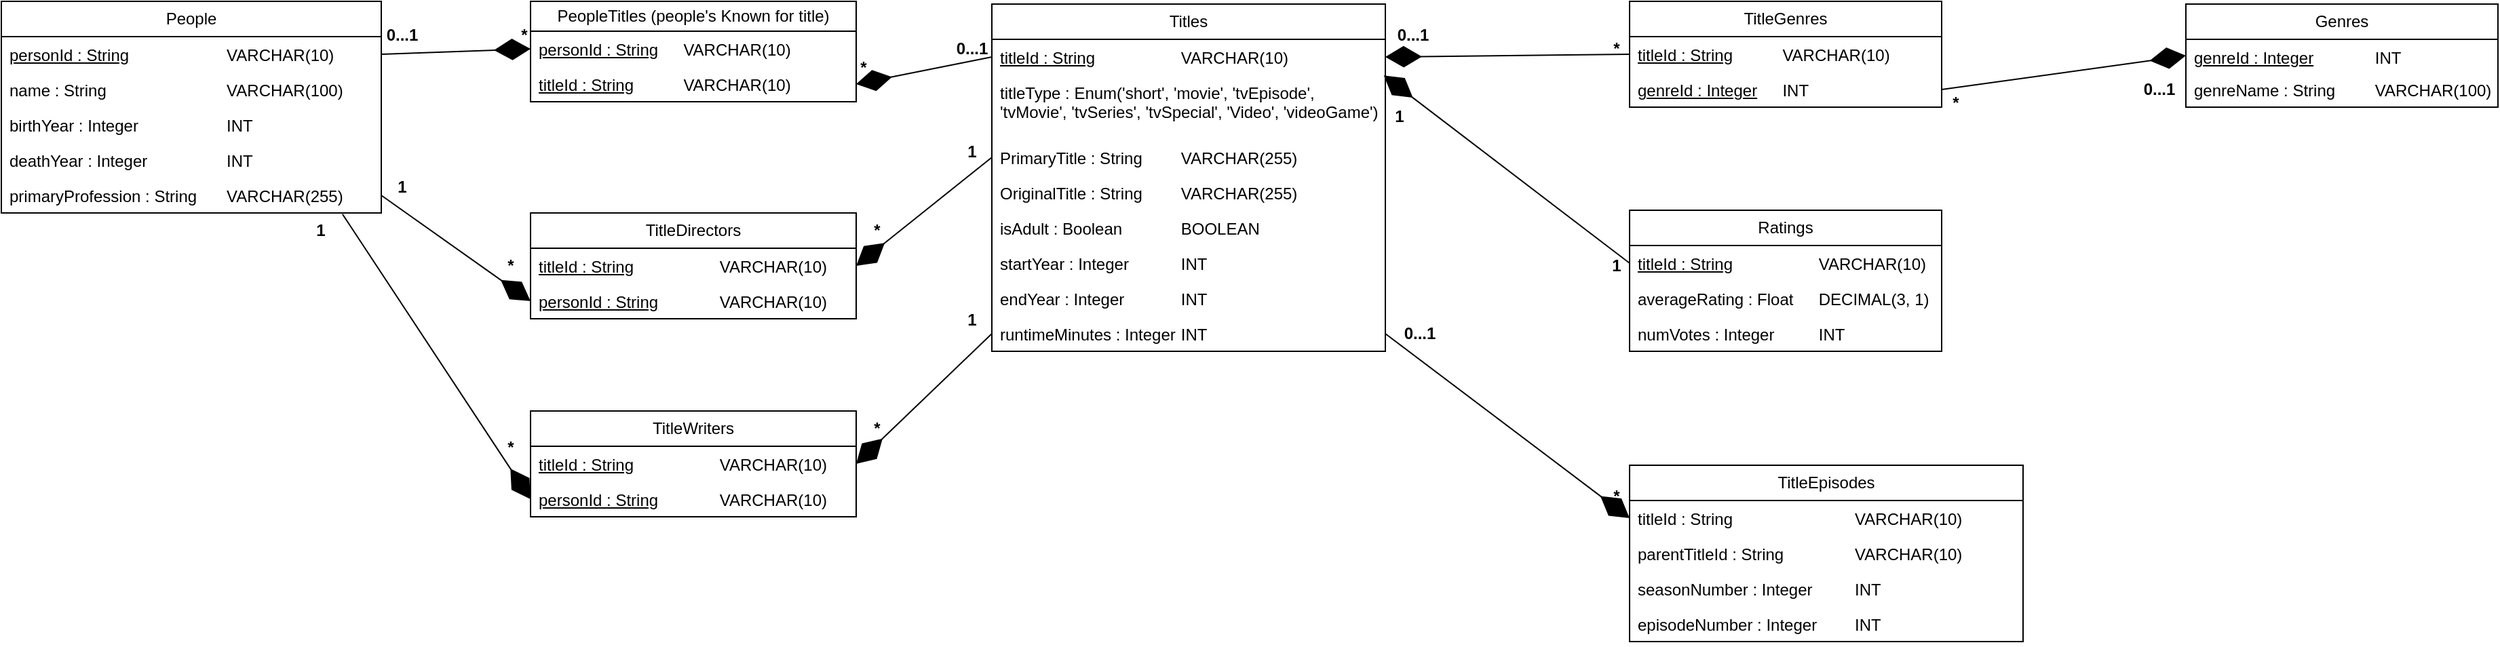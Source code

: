 <mxfile version="24.7.17">
  <diagram id="C5RBs43oDa-KdzZeNtuy" name="Page-1">
    <mxGraphModel dx="1195" dy="712" grid="1" gridSize="10" guides="1" tooltips="1" connect="1" arrows="1" fold="1" page="1" pageScale="1" pageWidth="1920" pageHeight="1200" math="0" shadow="0">
      <root>
        <mxCell id="WIyWlLk6GJQsqaUBKTNV-0" />
        <mxCell id="WIyWlLk6GJQsqaUBKTNV-1" parent="WIyWlLk6GJQsqaUBKTNV-0" />
        <mxCell id="ofplSHruLGcrolVBNapt-0" value="Titles" style="swimlane;fontStyle=0;childLayout=stackLayout;horizontal=1;startSize=26;fillColor=none;horizontalStack=0;resizeParent=1;resizeParentMax=0;resizeLast=0;collapsible=1;marginBottom=0;whiteSpace=wrap;html=1;" vertex="1" parent="WIyWlLk6GJQsqaUBKTNV-1">
          <mxGeometry x="770" y="80" width="290" height="256" as="geometry" />
        </mxCell>
        <mxCell id="ofplSHruLGcrolVBNapt-1" value="&lt;u&gt;titleId : String&lt;/u&gt;&amp;nbsp;&lt;span style=&quot;white-space: pre;&quot;&gt;&#x9;&lt;span style=&quot;white-space: pre;&quot;&gt;&#x9;&lt;/span&gt;&lt;span style=&quot;white-space: pre;&quot;&gt;&#x9;&lt;/span&gt;&lt;/span&gt;VARCHAR(10)&lt;div&gt;&lt;br&gt;&lt;/div&gt;" style="text;strokeColor=none;fillColor=none;align=left;verticalAlign=top;spacingLeft=4;spacingRight=4;overflow=hidden;rotatable=0;points=[[0,0.5],[1,0.5]];portConstraint=eastwest;whiteSpace=wrap;html=1;" vertex="1" parent="ofplSHruLGcrolVBNapt-0">
          <mxGeometry y="26" width="290" height="26" as="geometry" />
        </mxCell>
        <mxCell id="ofplSHruLGcrolVBNapt-2" value="titleType : Enum(&#39;short&#39;, &#39;movie&#39;, &#39;tvEpisode&#39;, &#39;tvMovie&#39;, &#39;tvSeries&#39;, &#39;tvSpecial&#39;, &#39;Video&#39;, &#39;videoGame&#39;)" style="text;strokeColor=none;fillColor=none;align=left;verticalAlign=top;spacingLeft=4;spacingRight=4;overflow=hidden;rotatable=0;points=[[0,0.5],[1,0.5]];portConstraint=eastwest;whiteSpace=wrap;html=1;" vertex="1" parent="ofplSHruLGcrolVBNapt-0">
          <mxGeometry y="52" width="290" height="48" as="geometry" />
        </mxCell>
        <mxCell id="ofplSHruLGcrolVBNapt-3" value="PrimaryTitle : String&amp;nbsp;&lt;span style=&quot;white-space: pre;&quot;&gt;&#x9;&lt;/span&gt;VARCHAR(255)" style="text;strokeColor=none;fillColor=none;align=left;verticalAlign=top;spacingLeft=4;spacingRight=4;overflow=hidden;rotatable=0;points=[[0,0.5],[1,0.5]];portConstraint=eastwest;whiteSpace=wrap;html=1;" vertex="1" parent="ofplSHruLGcrolVBNapt-0">
          <mxGeometry y="100" width="290" height="26" as="geometry" />
        </mxCell>
        <mxCell id="ofplSHruLGcrolVBNapt-4" value="OriginalTitle : String&amp;nbsp;&lt;span style=&quot;white-space: pre;&quot;&gt;&#x9;&lt;/span&gt;VARCHAR(255)" style="text;strokeColor=none;fillColor=none;align=left;verticalAlign=top;spacingLeft=4;spacingRight=4;overflow=hidden;rotatable=0;points=[[0,0.5],[1,0.5]];portConstraint=eastwest;whiteSpace=wrap;html=1;" vertex="1" parent="ofplSHruLGcrolVBNapt-0">
          <mxGeometry y="126" width="290" height="26" as="geometry" />
        </mxCell>
        <mxCell id="ofplSHruLGcrolVBNapt-5" value="isAdult : Boolean&lt;span style=&quot;white-space: pre;&quot;&gt;&#x9;&lt;/span&gt;&lt;span style=&quot;white-space: pre;&quot;&gt;&#x9;&lt;/span&gt;BOOLEAN" style="text;strokeColor=none;fillColor=none;align=left;verticalAlign=top;spacingLeft=4;spacingRight=4;overflow=hidden;rotatable=0;points=[[0,0.5],[1,0.5]];portConstraint=eastwest;whiteSpace=wrap;html=1;" vertex="1" parent="ofplSHruLGcrolVBNapt-0">
          <mxGeometry y="152" width="290" height="26" as="geometry" />
        </mxCell>
        <mxCell id="ofplSHruLGcrolVBNapt-6" value="startYear : Integer&lt;span style=&quot;white-space: pre;&quot;&gt;&#x9;&lt;/span&gt;&lt;span style=&quot;white-space: pre;&quot;&gt;&#x9;&lt;/span&gt;INT" style="text;strokeColor=none;fillColor=none;align=left;verticalAlign=top;spacingLeft=4;spacingRight=4;overflow=hidden;rotatable=0;points=[[0,0.5],[1,0.5]];portConstraint=eastwest;whiteSpace=wrap;html=1;" vertex="1" parent="ofplSHruLGcrolVBNapt-0">
          <mxGeometry y="178" width="290" height="26" as="geometry" />
        </mxCell>
        <mxCell id="ofplSHruLGcrolVBNapt-7" value="endYear : Integer&lt;span style=&quot;white-space: pre;&quot;&gt;&#x9;&lt;/span&gt;&lt;span style=&quot;white-space: pre;&quot;&gt;&#x9;&lt;/span&gt;INT" style="text;strokeColor=none;fillColor=none;align=left;verticalAlign=top;spacingLeft=4;spacingRight=4;overflow=hidden;rotatable=0;points=[[0,0.5],[1,0.5]];portConstraint=eastwest;whiteSpace=wrap;html=1;" vertex="1" parent="ofplSHruLGcrolVBNapt-0">
          <mxGeometry y="204" width="290" height="26" as="geometry" />
        </mxCell>
        <mxCell id="ofplSHruLGcrolVBNapt-8" value="runtimeMinutes : Integer&lt;span style=&quot;white-space: pre;&quot;&gt;&#x9;&lt;/span&gt;INT" style="text;strokeColor=none;fillColor=none;align=left;verticalAlign=top;spacingLeft=4;spacingRight=4;overflow=hidden;rotatable=0;points=[[0,0.5],[1,0.5]];portConstraint=eastwest;whiteSpace=wrap;html=1;" vertex="1" parent="ofplSHruLGcrolVBNapt-0">
          <mxGeometry y="230" width="290" height="26" as="geometry" />
        </mxCell>
        <mxCell id="ofplSHruLGcrolVBNapt-9" value="Genres" style="swimlane;fontStyle=0;childLayout=stackLayout;horizontal=1;startSize=26;fillColor=none;horizontalStack=0;resizeParent=1;resizeParentMax=0;resizeLast=0;collapsible=1;marginBottom=0;whiteSpace=wrap;html=1;" vertex="1" parent="WIyWlLk6GJQsqaUBKTNV-1">
          <mxGeometry x="1650" y="80" width="230" height="76" as="geometry" />
        </mxCell>
        <mxCell id="ofplSHruLGcrolVBNapt-10" value="&lt;u&gt;genreId : Integer&lt;/u&gt;&lt;span style=&quot;white-space: pre;&quot;&gt;&#x9;&lt;span style=&quot;white-space: pre;&quot;&gt;&#x9;&lt;/span&gt;&lt;/span&gt;INT" style="text;strokeColor=none;fillColor=none;align=left;verticalAlign=top;spacingLeft=4;spacingRight=4;overflow=hidden;rotatable=0;points=[[0,0.5],[1,0.5]];portConstraint=eastwest;whiteSpace=wrap;html=1;" vertex="1" parent="ofplSHruLGcrolVBNapt-9">
          <mxGeometry y="26" width="230" height="24" as="geometry" />
        </mxCell>
        <mxCell id="ofplSHruLGcrolVBNapt-11" value="genreName : String&amp;nbsp;&lt;span style=&quot;white-space: pre;&quot;&gt;&#x9;&lt;/span&gt;VARCHAR(100)" style="text;strokeColor=none;fillColor=none;align=left;verticalAlign=top;spacingLeft=4;spacingRight=4;overflow=hidden;rotatable=0;points=[[0,0.5],[1,0.5]];portConstraint=eastwest;whiteSpace=wrap;html=1;" vertex="1" parent="ofplSHruLGcrolVBNapt-9">
          <mxGeometry y="50" width="230" height="26" as="geometry" />
        </mxCell>
        <mxCell id="ofplSHruLGcrolVBNapt-13" value="TitleGenres" style="swimlane;fontStyle=0;childLayout=stackLayout;horizontal=1;startSize=26;fillColor=none;horizontalStack=0;resizeParent=1;resizeParentMax=0;resizeLast=0;collapsible=1;marginBottom=0;whiteSpace=wrap;html=1;" vertex="1" parent="WIyWlLk6GJQsqaUBKTNV-1">
          <mxGeometry x="1240" y="78" width="230" height="78" as="geometry" />
        </mxCell>
        <mxCell id="ofplSHruLGcrolVBNapt-14" value="&lt;u&gt;titleId : String&lt;/u&gt;&amp;nbsp;&lt;span style=&quot;white-space: pre;&quot;&gt;&#x9;&lt;/span&gt;&lt;span style=&quot;white-space: pre;&quot;&gt;&#x9;&lt;/span&gt;VARCHAR(10)" style="text;strokeColor=none;fillColor=none;align=left;verticalAlign=top;spacingLeft=4;spacingRight=4;overflow=hidden;rotatable=0;points=[[0,0.5],[1,0.5]];portConstraint=eastwest;whiteSpace=wrap;html=1;" vertex="1" parent="ofplSHruLGcrolVBNapt-13">
          <mxGeometry y="26" width="230" height="26" as="geometry" />
        </mxCell>
        <mxCell id="ofplSHruLGcrolVBNapt-15" value="&lt;u&gt;genreId : Integer&lt;/u&gt;&lt;span style=&quot;white-space: pre;&quot;&gt;&#x9;&lt;/span&gt;INT" style="text;strokeColor=none;fillColor=none;align=left;verticalAlign=top;spacingLeft=4;spacingRight=4;overflow=hidden;rotatable=0;points=[[0,0.5],[1,0.5]];portConstraint=eastwest;whiteSpace=wrap;html=1;" vertex="1" parent="ofplSHruLGcrolVBNapt-13">
          <mxGeometry y="52" width="230" height="26" as="geometry" />
        </mxCell>
        <mxCell id="ofplSHruLGcrolVBNapt-17" value="" style="endArrow=diamondThin;endFill=1;endSize=24;html=1;rounded=0;entryX=1;entryY=0.5;entryDx=0;entryDy=0;exitX=0;exitY=0.5;exitDx=0;exitDy=0;" edge="1" parent="WIyWlLk6GJQsqaUBKTNV-1" source="ofplSHruLGcrolVBNapt-14" target="ofplSHruLGcrolVBNapt-1">
          <mxGeometry width="160" relative="1" as="geometry">
            <mxPoint x="1190" y="210" as="sourcePoint" />
            <mxPoint x="1350" y="210" as="targetPoint" />
          </mxGeometry>
        </mxCell>
        <mxCell id="ofplSHruLGcrolVBNapt-18" value="" style="endArrow=diamondThin;endFill=1;endSize=24;html=1;rounded=0;exitX=1;exitY=0.5;exitDx=0;exitDy=0;entryX=0;entryY=0.5;entryDx=0;entryDy=0;" edge="1" parent="WIyWlLk6GJQsqaUBKTNV-1" source="ofplSHruLGcrolVBNapt-15" target="ofplSHruLGcrolVBNapt-10">
          <mxGeometry width="160" relative="1" as="geometry">
            <mxPoint x="1250" y="127" as="sourcePoint" />
            <mxPoint x="1580" y="170" as="targetPoint" />
          </mxGeometry>
        </mxCell>
        <mxCell id="ofplSHruLGcrolVBNapt-20" value="0...1" style="text;align=center;fontStyle=1;verticalAlign=middle;spacingLeft=3;spacingRight=3;strokeColor=none;rotatable=0;points=[[0,0.5],[1,0.5]];portConstraint=eastwest;html=1;" vertex="1" parent="WIyWlLk6GJQsqaUBKTNV-1">
          <mxGeometry x="1610" y="130" width="40" height="26" as="geometry" />
        </mxCell>
        <mxCell id="ofplSHruLGcrolVBNapt-26" value="*" style="text;align=center;fontStyle=1;verticalAlign=middle;spacingLeft=3;spacingRight=3;strokeColor=none;rotatable=0;points=[[0,0.5],[1,0.5]];portConstraint=eastwest;html=1;" vertex="1" parent="WIyWlLk6GJQsqaUBKTNV-1">
          <mxGeometry x="1470" y="140" width="20" height="26" as="geometry" />
        </mxCell>
        <mxCell id="ofplSHruLGcrolVBNapt-27" value="*" style="text;align=center;fontStyle=1;verticalAlign=middle;spacingLeft=3;spacingRight=3;strokeColor=none;rotatable=0;points=[[0,0.5],[1,0.5]];portConstraint=eastwest;html=1;" vertex="1" parent="WIyWlLk6GJQsqaUBKTNV-1">
          <mxGeometry x="1220" y="100" width="20" height="26" as="geometry" />
        </mxCell>
        <mxCell id="ofplSHruLGcrolVBNapt-28" value="0...1" style="text;align=center;fontStyle=1;verticalAlign=middle;spacingLeft=3;spacingRight=3;strokeColor=none;rotatable=0;points=[[0,0.5],[1,0.5]];portConstraint=eastwest;html=1;" vertex="1" parent="WIyWlLk6GJQsqaUBKTNV-1">
          <mxGeometry x="1060" y="90" width="40" height="26" as="geometry" />
        </mxCell>
        <mxCell id="ofplSHruLGcrolVBNapt-29" value="Ratings" style="swimlane;fontStyle=0;childLayout=stackLayout;horizontal=1;startSize=26;fillColor=none;horizontalStack=0;resizeParent=1;resizeParentMax=0;resizeLast=0;collapsible=1;marginBottom=0;whiteSpace=wrap;html=1;" vertex="1" parent="WIyWlLk6GJQsqaUBKTNV-1">
          <mxGeometry x="1240" y="232" width="230" height="104" as="geometry" />
        </mxCell>
        <mxCell id="ofplSHruLGcrolVBNapt-30" value="&lt;u&gt;titleId : String&lt;/u&gt;&amp;nbsp;&lt;span style=&quot;white-space: pre;&quot;&gt;&#x9;&lt;/span&gt;&lt;span style=&quot;white-space: pre;&quot;&gt;&#x9;&lt;span style=&quot;white-space: pre;&quot;&gt;&#x9;&lt;/span&gt;&lt;/span&gt;VARCHAR(10)" style="text;strokeColor=none;fillColor=none;align=left;verticalAlign=top;spacingLeft=4;spacingRight=4;overflow=hidden;rotatable=0;points=[[0,0.5],[1,0.5]];portConstraint=eastwest;whiteSpace=wrap;html=1;" vertex="1" parent="ofplSHruLGcrolVBNapt-29">
          <mxGeometry y="26" width="230" height="26" as="geometry" />
        </mxCell>
        <mxCell id="ofplSHruLGcrolVBNapt-31" value="averageRating : Float&lt;span style=&quot;white-space: pre;&quot;&gt;&#x9;&lt;/span&gt;&lt;span class=&quot;hljs-type&quot;&gt;DECIMAL&lt;/span&gt;(&lt;span class=&quot;hljs-number&quot;&gt;3&lt;/span&gt;, &lt;span class=&quot;hljs-number&quot;&gt;1&lt;/span&gt;)" style="text;strokeColor=none;fillColor=none;align=left;verticalAlign=top;spacingLeft=4;spacingRight=4;overflow=hidden;rotatable=0;points=[[0,0.5],[1,0.5]];portConstraint=eastwest;whiteSpace=wrap;html=1;" vertex="1" parent="ofplSHruLGcrolVBNapt-29">
          <mxGeometry y="52" width="230" height="26" as="geometry" />
        </mxCell>
        <mxCell id="ofplSHruLGcrolVBNapt-32" value="numVotes : Integer&lt;span style=&quot;white-space: pre;&quot;&gt;&#x9;&lt;span style=&quot;white-space: pre;&quot;&gt;&#x9;&lt;/span&gt;&lt;/span&gt;INT" style="text;strokeColor=none;fillColor=none;align=left;verticalAlign=top;spacingLeft=4;spacingRight=4;overflow=hidden;rotatable=0;points=[[0,0.5],[1,0.5]];portConstraint=eastwest;whiteSpace=wrap;html=1;" vertex="1" parent="ofplSHruLGcrolVBNapt-29">
          <mxGeometry y="78" width="230" height="26" as="geometry" />
        </mxCell>
        <mxCell id="ofplSHruLGcrolVBNapt-33" value="" style="endArrow=diamondThin;endFill=1;endSize=24;html=1;rounded=0;exitX=0;exitY=0.5;exitDx=0;exitDy=0;entryX=0.996;entryY=1.026;entryDx=0;entryDy=0;entryPerimeter=0;" edge="1" parent="WIyWlLk6GJQsqaUBKTNV-1" source="ofplSHruLGcrolVBNapt-30" target="ofplSHruLGcrolVBNapt-1">
          <mxGeometry width="160" relative="1" as="geometry">
            <mxPoint x="1060" y="210" as="sourcePoint" />
            <mxPoint x="1220" y="210" as="targetPoint" />
          </mxGeometry>
        </mxCell>
        <mxCell id="ofplSHruLGcrolVBNapt-34" value="1" style="text;align=center;fontStyle=1;verticalAlign=middle;spacingLeft=3;spacingRight=3;strokeColor=none;rotatable=0;points=[[0,0.5],[1,0.5]];portConstraint=eastwest;html=1;" vertex="1" parent="WIyWlLk6GJQsqaUBKTNV-1">
          <mxGeometry x="1050" y="150" width="40" height="26" as="geometry" />
        </mxCell>
        <mxCell id="ofplSHruLGcrolVBNapt-35" value="1" style="text;align=center;fontStyle=1;verticalAlign=middle;spacingLeft=3;spacingRight=3;strokeColor=none;rotatable=0;points=[[0,0.5],[1,0.5]];portConstraint=eastwest;html=1;" vertex="1" parent="WIyWlLk6GJQsqaUBKTNV-1">
          <mxGeometry x="1220" y="260" width="20" height="26" as="geometry" />
        </mxCell>
        <mxCell id="ofplSHruLGcrolVBNapt-36" value="People" style="swimlane;fontStyle=0;childLayout=stackLayout;horizontal=1;startSize=26;fillColor=none;horizontalStack=0;resizeParent=1;resizeParentMax=0;resizeLast=0;collapsible=1;marginBottom=0;whiteSpace=wrap;html=1;" vertex="1" parent="WIyWlLk6GJQsqaUBKTNV-1">
          <mxGeometry x="40" y="78" width="280" height="156" as="geometry" />
        </mxCell>
        <mxCell id="ofplSHruLGcrolVBNapt-37" value="&lt;u&gt;personId : String&lt;/u&gt; &lt;span style=&quot;white-space: pre;&quot;&gt;&#x9;&lt;/span&gt;&lt;span style=&quot;white-space: pre;&quot;&gt;&#x9;&lt;span style=&quot;white-space: pre;&quot;&gt;&#x9;&lt;/span&gt;&lt;/span&gt;VARCHAR(10)" style="text;strokeColor=none;fillColor=none;align=left;verticalAlign=top;spacingLeft=4;spacingRight=4;overflow=hidden;rotatable=0;points=[[0,0.5],[1,0.5]];portConstraint=eastwest;whiteSpace=wrap;html=1;" vertex="1" parent="ofplSHruLGcrolVBNapt-36">
          <mxGeometry y="26" width="280" height="26" as="geometry" />
        </mxCell>
        <mxCell id="ofplSHruLGcrolVBNapt-38" value="name : String&amp;nbsp;&lt;span style=&quot;white-space: pre;&quot;&gt;&#x9;&lt;/span&gt;&lt;span style=&quot;white-space: pre;&quot;&gt;&#x9;&lt;/span&gt;&lt;span style=&quot;white-space: pre;&quot;&gt;&#x9;&lt;span style=&quot;white-space: pre;&quot;&gt;&#x9;&lt;/span&gt;&lt;/span&gt;VARCHAR(100)" style="text;strokeColor=none;fillColor=none;align=left;verticalAlign=top;spacingLeft=4;spacingRight=4;overflow=hidden;rotatable=0;points=[[0,0.5],[1,0.5]];portConstraint=eastwest;whiteSpace=wrap;html=1;" vertex="1" parent="ofplSHruLGcrolVBNapt-36">
          <mxGeometry y="52" width="280" height="26" as="geometry" />
        </mxCell>
        <mxCell id="ofplSHruLGcrolVBNapt-40" value="birthYear : Integer&lt;span style=&quot;white-space: pre;&quot;&gt;&#x9;&lt;/span&gt;&lt;span style=&quot;white-space: pre;&quot;&gt;&#x9;&lt;span style=&quot;white-space: pre;&quot;&gt;&#x9;&lt;/span&gt;&lt;/span&gt;INT&amp;nbsp;" style="text;strokeColor=none;fillColor=none;align=left;verticalAlign=top;spacingLeft=4;spacingRight=4;overflow=hidden;rotatable=0;points=[[0,0.5],[1,0.5]];portConstraint=eastwest;whiteSpace=wrap;html=1;" vertex="1" parent="ofplSHruLGcrolVBNapt-36">
          <mxGeometry y="78" width="280" height="26" as="geometry" />
        </mxCell>
        <mxCell id="ofplSHruLGcrolVBNapt-41" value="deathYear : Integer&lt;span style=&quot;white-space: pre;&quot;&gt;&#x9;&lt;/span&gt;&lt;span style=&quot;white-space: pre;&quot;&gt;&#x9;&lt;span style=&quot;white-space: pre;&quot;&gt;&#x9;&lt;/span&gt;&lt;/span&gt;INT&amp;nbsp;" style="text;strokeColor=none;fillColor=none;align=left;verticalAlign=top;spacingLeft=4;spacingRight=4;overflow=hidden;rotatable=0;points=[[0,0.5],[1,0.5]];portConstraint=eastwest;whiteSpace=wrap;html=1;" vertex="1" parent="ofplSHruLGcrolVBNapt-36">
          <mxGeometry y="104" width="280" height="26" as="geometry" />
        </mxCell>
        <mxCell id="ofplSHruLGcrolVBNapt-42" value="primaryProfession : String&amp;nbsp;&lt;span style=&quot;white-space: pre;&quot;&gt;&#x9;&lt;/span&gt;VARCHAR(255)" style="text;strokeColor=none;fillColor=none;align=left;verticalAlign=top;spacingLeft=4;spacingRight=4;overflow=hidden;rotatable=0;points=[[0,0.5],[1,0.5]];portConstraint=eastwest;whiteSpace=wrap;html=1;" vertex="1" parent="ofplSHruLGcrolVBNapt-36">
          <mxGeometry y="130" width="280" height="26" as="geometry" />
        </mxCell>
        <mxCell id="ofplSHruLGcrolVBNapt-43" value="PeopleTitles (people&#39;s Known for title)" style="swimlane;fontStyle=0;childLayout=stackLayout;horizontal=1;startSize=22;fillColor=none;horizontalStack=0;resizeParent=1;resizeParentMax=0;resizeLast=0;collapsible=1;marginBottom=0;whiteSpace=wrap;html=1;" vertex="1" parent="WIyWlLk6GJQsqaUBKTNV-1">
          <mxGeometry x="430" y="78" width="240" height="74" as="geometry" />
        </mxCell>
        <mxCell id="ofplSHruLGcrolVBNapt-44" value="&lt;u&gt;personId : String&lt;/u&gt;&amp;nbsp;&lt;span style=&quot;white-space: pre;&quot;&gt;&#x9;VARCHAR(10)&lt;/span&gt;" style="text;strokeColor=none;fillColor=none;align=left;verticalAlign=top;spacingLeft=4;spacingRight=4;overflow=hidden;rotatable=0;points=[[0,0.5],[1,0.5]];portConstraint=eastwest;whiteSpace=wrap;html=1;" vertex="1" parent="ofplSHruLGcrolVBNapt-43">
          <mxGeometry y="22" width="240" height="26" as="geometry" />
        </mxCell>
        <mxCell id="ofplSHruLGcrolVBNapt-45" value="&lt;u&gt;titleId : String&lt;/u&gt;&lt;span style=&quot;white-space: pre;&quot;&gt;&#x9;&lt;/span&gt;&lt;span style=&quot;white-space: pre;&quot;&gt;&#x9;&lt;/span&gt;VARCHAR(10)" style="text;strokeColor=none;fillColor=none;align=left;verticalAlign=top;spacingLeft=4;spacingRight=4;overflow=hidden;rotatable=0;points=[[0,0.5],[1,0.5]];portConstraint=eastwest;whiteSpace=wrap;html=1;" vertex="1" parent="ofplSHruLGcrolVBNapt-43">
          <mxGeometry y="48" width="240" height="26" as="geometry" />
        </mxCell>
        <mxCell id="ofplSHruLGcrolVBNapt-47" value="" style="endArrow=diamondThin;endFill=1;endSize=24;html=1;rounded=0;exitX=1;exitY=0.5;exitDx=0;exitDy=0;entryX=0;entryY=0.5;entryDx=0;entryDy=0;" edge="1" parent="WIyWlLk6GJQsqaUBKTNV-1" source="ofplSHruLGcrolVBNapt-37" target="ofplSHruLGcrolVBNapt-44">
          <mxGeometry width="160" relative="1" as="geometry">
            <mxPoint x="370" y="200" as="sourcePoint" />
            <mxPoint x="530" y="200" as="targetPoint" />
          </mxGeometry>
        </mxCell>
        <mxCell id="ofplSHruLGcrolVBNapt-48" value="0...1" style="text;align=center;fontStyle=1;verticalAlign=middle;spacingLeft=3;spacingRight=3;strokeColor=none;rotatable=0;points=[[0,0.5],[1,0.5]];portConstraint=eastwest;html=1;" vertex="1" parent="WIyWlLk6GJQsqaUBKTNV-1">
          <mxGeometry x="320" y="90" width="30" height="26" as="geometry" />
        </mxCell>
        <mxCell id="ofplSHruLGcrolVBNapt-50" value="" style="endArrow=diamondThin;endFill=1;endSize=24;html=1;rounded=0;entryX=1;entryY=0.5;entryDx=0;entryDy=0;exitX=0;exitY=0.5;exitDx=0;exitDy=0;" edge="1" parent="WIyWlLk6GJQsqaUBKTNV-1" source="ofplSHruLGcrolVBNapt-1" target="ofplSHruLGcrolVBNapt-45">
          <mxGeometry width="160" relative="1" as="geometry">
            <mxPoint x="460" y="190" as="sourcePoint" />
            <mxPoint x="620" y="190" as="targetPoint" />
          </mxGeometry>
        </mxCell>
        <mxCell id="ofplSHruLGcrolVBNapt-51" value="0...1" style="text;align=center;fontStyle=1;verticalAlign=middle;spacingLeft=3;spacingRight=3;strokeColor=none;rotatable=0;points=[[0,0.5],[1,0.5]];portConstraint=eastwest;html=1;" vertex="1" parent="WIyWlLk6GJQsqaUBKTNV-1">
          <mxGeometry x="740" y="100" width="30" height="26" as="geometry" />
        </mxCell>
        <mxCell id="ofplSHruLGcrolVBNapt-52" value="*" style="text;align=center;fontStyle=1;verticalAlign=middle;spacingLeft=3;spacingRight=3;strokeColor=none;rotatable=0;points=[[0,0.5],[1,0.5]];portConstraint=eastwest;html=1;" vertex="1" parent="WIyWlLk6GJQsqaUBKTNV-1">
          <mxGeometry x="660" y="114" width="30" height="26" as="geometry" />
        </mxCell>
        <mxCell id="ofplSHruLGcrolVBNapt-53" value="*" style="text;align=center;fontStyle=1;verticalAlign=middle;spacingLeft=3;spacingRight=3;strokeColor=none;rotatable=0;points=[[0,0.5],[1,0.5]];portConstraint=eastwest;html=1;" vertex="1" parent="WIyWlLk6GJQsqaUBKTNV-1">
          <mxGeometry x="410" y="90" width="30" height="26" as="geometry" />
        </mxCell>
        <mxCell id="ofplSHruLGcrolVBNapt-54" value="TitleEpisodes" style="swimlane;fontStyle=0;childLayout=stackLayout;horizontal=1;startSize=26;fillColor=none;horizontalStack=0;resizeParent=1;resizeParentMax=0;resizeLast=0;collapsible=1;marginBottom=0;whiteSpace=wrap;html=1;" vertex="1" parent="WIyWlLk6GJQsqaUBKTNV-1">
          <mxGeometry x="1240" y="420" width="290" height="130" as="geometry" />
        </mxCell>
        <mxCell id="ofplSHruLGcrolVBNapt-55" value="titleId : String&amp;nbsp;&lt;span style=&quot;white-space: pre;&quot;&gt;&#x9;&lt;/span&gt;&lt;span style=&quot;white-space: pre;&quot;&gt;&#x9;&lt;/span&gt;&lt;span style=&quot;white-space: pre;&quot;&gt;&#x9;&lt;span style=&quot;white-space: pre;&quot;&gt;&#x9;&lt;/span&gt;&lt;/span&gt;VARCHAR(10)" style="text;strokeColor=none;fillColor=none;align=left;verticalAlign=top;spacingLeft=4;spacingRight=4;overflow=hidden;rotatable=0;points=[[0,0.5],[1,0.5]];portConstraint=eastwest;whiteSpace=wrap;html=1;" vertex="1" parent="ofplSHruLGcrolVBNapt-54">
          <mxGeometry y="26" width="290" height="26" as="geometry" />
        </mxCell>
        <mxCell id="ofplSHruLGcrolVBNapt-56" value="parentTitleId : String&lt;span style=&quot;white-space: pre;&quot;&gt;&#x9;&lt;span style=&quot;white-space: pre;&quot;&gt;&#x9;&lt;/span&gt;&lt;/span&gt;VARCHAR(10)" style="text;strokeColor=none;fillColor=none;align=left;verticalAlign=top;spacingLeft=4;spacingRight=4;overflow=hidden;rotatable=0;points=[[0,0.5],[1,0.5]];portConstraint=eastwest;whiteSpace=wrap;html=1;" vertex="1" parent="ofplSHruLGcrolVBNapt-54">
          <mxGeometry y="52" width="290" height="26" as="geometry" />
        </mxCell>
        <mxCell id="ofplSHruLGcrolVBNapt-57" value="seasonNumber : Integer&lt;span style=&quot;white-space: pre;&quot;&gt;&#x9;&lt;span style=&quot;white-space: pre;&quot;&gt;&#x9;&lt;/span&gt;&lt;/span&gt;INT" style="text;strokeColor=none;fillColor=none;align=left;verticalAlign=top;spacingLeft=4;spacingRight=4;overflow=hidden;rotatable=0;points=[[0,0.5],[1,0.5]];portConstraint=eastwest;whiteSpace=wrap;html=1;" vertex="1" parent="ofplSHruLGcrolVBNapt-54">
          <mxGeometry y="78" width="290" height="26" as="geometry" />
        </mxCell>
        <mxCell id="ofplSHruLGcrolVBNapt-58" value="episodeNumber : Integer&lt;span style=&quot;white-space: pre;&quot;&gt;&#x9;&lt;/span&gt;INT" style="text;strokeColor=none;fillColor=none;align=left;verticalAlign=top;spacingLeft=4;spacingRight=4;overflow=hidden;rotatable=0;points=[[0,0.5],[1,0.5]];portConstraint=eastwest;whiteSpace=wrap;html=1;" vertex="1" parent="ofplSHruLGcrolVBNapt-54">
          <mxGeometry y="104" width="290" height="26" as="geometry" />
        </mxCell>
        <mxCell id="ofplSHruLGcrolVBNapt-59" value="" style="endArrow=diamondThin;endFill=1;endSize=24;html=1;rounded=0;exitX=1;exitY=0.5;exitDx=0;exitDy=0;entryX=0;entryY=0.5;entryDx=0;entryDy=0;" edge="1" parent="WIyWlLk6GJQsqaUBKTNV-1" source="ofplSHruLGcrolVBNapt-8" target="ofplSHruLGcrolVBNapt-55">
          <mxGeometry width="160" relative="1" as="geometry">
            <mxPoint x="580" y="480" as="sourcePoint" />
            <mxPoint x="830" y="560" as="targetPoint" />
          </mxGeometry>
        </mxCell>
        <mxCell id="ofplSHruLGcrolVBNapt-60" value="*" style="text;align=center;fontStyle=1;verticalAlign=middle;spacingLeft=3;spacingRight=3;strokeColor=none;rotatable=0;points=[[0,0.5],[1,0.5]];portConstraint=eastwest;html=1;" vertex="1" parent="WIyWlLk6GJQsqaUBKTNV-1">
          <mxGeometry x="1215" y="430" width="30" height="26" as="geometry" />
        </mxCell>
        <mxCell id="ofplSHruLGcrolVBNapt-61" value="0...1" style="text;align=center;fontStyle=1;verticalAlign=middle;spacingLeft=3;spacingRight=3;strokeColor=none;rotatable=0;points=[[0,0.5],[1,0.5]];portConstraint=eastwest;html=1;" vertex="1" parent="WIyWlLk6GJQsqaUBKTNV-1">
          <mxGeometry x="1070" y="310" width="30" height="26" as="geometry" />
        </mxCell>
        <mxCell id="ofplSHruLGcrolVBNapt-62" value="TitleDirectors" style="swimlane;fontStyle=0;childLayout=stackLayout;horizontal=1;startSize=26;fillColor=none;horizontalStack=0;resizeParent=1;resizeParentMax=0;resizeLast=0;collapsible=1;marginBottom=0;whiteSpace=wrap;html=1;" vertex="1" parent="WIyWlLk6GJQsqaUBKTNV-1">
          <mxGeometry x="430" y="234" width="240" height="78" as="geometry" />
        </mxCell>
        <mxCell id="ofplSHruLGcrolVBNapt-63" value="&lt;u&gt;titleId : String&lt;/u&gt;&lt;span style=&quot;white-space: pre;&quot;&gt;&#x9;&lt;/span&gt;&lt;span style=&quot;white-space: pre;&quot;&gt;&#x9;&lt;/span&gt;&lt;span style=&quot;white-space: pre;&quot;&gt;&#x9;&lt;/span&gt;VARCHAR(10)" style="text;strokeColor=none;fillColor=none;align=left;verticalAlign=top;spacingLeft=4;spacingRight=4;overflow=hidden;rotatable=0;points=[[0,0.5],[1,0.5]];portConstraint=eastwest;whiteSpace=wrap;html=1;" vertex="1" parent="ofplSHruLGcrolVBNapt-62">
          <mxGeometry y="26" width="240" height="26" as="geometry" />
        </mxCell>
        <mxCell id="ofplSHruLGcrolVBNapt-64" value="&lt;u&gt;personId : String&lt;/u&gt;&amp;nbsp;&lt;span style=&quot;white-space: pre;&quot;&gt;&#x9;&lt;/span&gt;&lt;span style=&quot;white-space: pre;&quot;&gt;&#x9;&lt;/span&gt;VARCHAR(10)" style="text;strokeColor=none;fillColor=none;align=left;verticalAlign=top;spacingLeft=4;spacingRight=4;overflow=hidden;rotatable=0;points=[[0,0.5],[1,0.5]];portConstraint=eastwest;whiteSpace=wrap;html=1;" vertex="1" parent="ofplSHruLGcrolVBNapt-62">
          <mxGeometry y="52" width="240" height="26" as="geometry" />
        </mxCell>
        <mxCell id="ofplSHruLGcrolVBNapt-66" value="TitleWriters" style="swimlane;fontStyle=0;childLayout=stackLayout;horizontal=1;startSize=26;fillColor=none;horizontalStack=0;resizeParent=1;resizeParentMax=0;resizeLast=0;collapsible=1;marginBottom=0;whiteSpace=wrap;html=1;" vertex="1" parent="WIyWlLk6GJQsqaUBKTNV-1">
          <mxGeometry x="430" y="380" width="240" height="78" as="geometry" />
        </mxCell>
        <mxCell id="ofplSHruLGcrolVBNapt-67" value="&lt;u&gt;titleId : String&lt;/u&gt;&lt;span style=&quot;white-space: pre;&quot;&gt;&#x9;&lt;/span&gt;&lt;span style=&quot;white-space: pre;&quot;&gt;&#x9;&lt;/span&gt;&lt;span style=&quot;white-space: pre;&quot;&gt;&#x9;&lt;/span&gt;VARCHAR(10)" style="text;strokeColor=none;fillColor=none;align=left;verticalAlign=top;spacingLeft=4;spacingRight=4;overflow=hidden;rotatable=0;points=[[0,0.5],[1,0.5]];portConstraint=eastwest;whiteSpace=wrap;html=1;" vertex="1" parent="ofplSHruLGcrolVBNapt-66">
          <mxGeometry y="26" width="240" height="26" as="geometry" />
        </mxCell>
        <mxCell id="ofplSHruLGcrolVBNapt-68" value="&lt;u&gt;personId : String&lt;/u&gt;&lt;span style=&quot;white-space: pre;&quot;&gt;&#x9;&lt;/span&gt;&lt;span style=&quot;white-space: pre;&quot;&gt;&#x9;&lt;/span&gt;VARCHAR(10)" style="text;strokeColor=none;fillColor=none;align=left;verticalAlign=top;spacingLeft=4;spacingRight=4;overflow=hidden;rotatable=0;points=[[0,0.5],[1,0.5]];portConstraint=eastwest;whiteSpace=wrap;html=1;" vertex="1" parent="ofplSHruLGcrolVBNapt-66">
          <mxGeometry y="52" width="240" height="26" as="geometry" />
        </mxCell>
        <mxCell id="ofplSHruLGcrolVBNapt-69" value="" style="endArrow=diamondThin;endFill=1;endSize=24;html=1;rounded=0;entryX=1;entryY=0.5;entryDx=0;entryDy=0;exitX=0;exitY=0.5;exitDx=0;exitDy=0;" edge="1" parent="WIyWlLk6GJQsqaUBKTNV-1" source="ofplSHruLGcrolVBNapt-3" target="ofplSHruLGcrolVBNapt-63">
          <mxGeometry width="160" relative="1" as="geometry">
            <mxPoint x="520" y="360" as="sourcePoint" />
            <mxPoint x="680" y="360" as="targetPoint" />
          </mxGeometry>
        </mxCell>
        <mxCell id="ofplSHruLGcrolVBNapt-70" value="" style="endArrow=diamondThin;endFill=1;endSize=24;html=1;rounded=0;entryX=0;entryY=0.5;entryDx=0;entryDy=0;exitX=1;exitY=0.5;exitDx=0;exitDy=0;" edge="1" parent="WIyWlLk6GJQsqaUBKTNV-1" source="ofplSHruLGcrolVBNapt-42" target="ofplSHruLGcrolVBNapt-64">
          <mxGeometry width="160" relative="1" as="geometry">
            <mxPoint x="430" y="190" as="sourcePoint" />
            <mxPoint x="330" y="270" as="targetPoint" />
          </mxGeometry>
        </mxCell>
        <mxCell id="ofplSHruLGcrolVBNapt-71" value="" style="endArrow=diamondThin;endFill=1;endSize=24;html=1;rounded=0;entryX=0;entryY=0.5;entryDx=0;entryDy=0;exitX=0.898;exitY=1.035;exitDx=0;exitDy=0;exitPerimeter=0;" edge="1" parent="WIyWlLk6GJQsqaUBKTNV-1" source="ofplSHruLGcrolVBNapt-42" target="ofplSHruLGcrolVBNapt-68">
          <mxGeometry width="160" relative="1" as="geometry">
            <mxPoint x="270" y="260" as="sourcePoint" />
            <mxPoint x="380" y="338" as="targetPoint" />
          </mxGeometry>
        </mxCell>
        <mxCell id="ofplSHruLGcrolVBNapt-72" value="" style="endArrow=diamondThin;endFill=1;endSize=24;html=1;rounded=0;entryX=1;entryY=0.5;entryDx=0;entryDy=0;exitX=0;exitY=0.5;exitDx=0;exitDy=0;" edge="1" parent="WIyWlLk6GJQsqaUBKTNV-1" source="ofplSHruLGcrolVBNapt-8" target="ofplSHruLGcrolVBNapt-67">
          <mxGeometry width="160" relative="1" as="geometry">
            <mxPoint x="700" y="330" as="sourcePoint" />
            <mxPoint x="839" y="540" as="targetPoint" />
          </mxGeometry>
        </mxCell>
        <mxCell id="ofplSHruLGcrolVBNapt-73" value="1" style="text;align=center;fontStyle=1;verticalAlign=middle;spacingLeft=3;spacingRight=3;strokeColor=none;rotatable=0;points=[[0,0.5],[1,0.5]];portConstraint=eastwest;html=1;" vertex="1" parent="WIyWlLk6GJQsqaUBKTNV-1">
          <mxGeometry x="740" y="300" width="30" height="26" as="geometry" />
        </mxCell>
        <mxCell id="ofplSHruLGcrolVBNapt-74" value="1" style="text;align=center;fontStyle=1;verticalAlign=middle;spacingLeft=3;spacingRight=3;strokeColor=none;rotatable=0;points=[[0,0.5],[1,0.5]];portConstraint=eastwest;html=1;" vertex="1" parent="WIyWlLk6GJQsqaUBKTNV-1">
          <mxGeometry x="740" y="176" width="30" height="26" as="geometry" />
        </mxCell>
        <mxCell id="ofplSHruLGcrolVBNapt-75" value="*" style="text;align=center;fontStyle=1;verticalAlign=middle;spacingLeft=3;spacingRight=3;strokeColor=none;rotatable=0;points=[[0,0.5],[1,0.5]];portConstraint=eastwest;html=1;" vertex="1" parent="WIyWlLk6GJQsqaUBKTNV-1">
          <mxGeometry x="670" y="234" width="30" height="26" as="geometry" />
        </mxCell>
        <mxCell id="ofplSHruLGcrolVBNapt-76" value="*" style="text;align=center;fontStyle=1;verticalAlign=middle;spacingLeft=3;spacingRight=3;strokeColor=none;rotatable=0;points=[[0,0.5],[1,0.5]];portConstraint=eastwest;html=1;" vertex="1" parent="WIyWlLk6GJQsqaUBKTNV-1">
          <mxGeometry x="670" y="380" width="30" height="26" as="geometry" />
        </mxCell>
        <mxCell id="ofplSHruLGcrolVBNapt-77" value="*" style="text;align=center;fontStyle=1;verticalAlign=middle;spacingLeft=3;spacingRight=3;strokeColor=none;rotatable=0;points=[[0,0.5],[1,0.5]];portConstraint=eastwest;html=1;" vertex="1" parent="WIyWlLk6GJQsqaUBKTNV-1">
          <mxGeometry x="400" y="260" width="30" height="26" as="geometry" />
        </mxCell>
        <mxCell id="ofplSHruLGcrolVBNapt-78" value="*" style="text;align=center;fontStyle=1;verticalAlign=middle;spacingLeft=3;spacingRight=3;strokeColor=none;rotatable=0;points=[[0,0.5],[1,0.5]];portConstraint=eastwest;html=1;" vertex="1" parent="WIyWlLk6GJQsqaUBKTNV-1">
          <mxGeometry x="400" y="394" width="30" height="26" as="geometry" />
        </mxCell>
        <mxCell id="ofplSHruLGcrolVBNapt-79" value="1" style="text;align=center;fontStyle=1;verticalAlign=middle;spacingLeft=3;spacingRight=3;strokeColor=none;rotatable=0;points=[[0,0.5],[1,0.5]];portConstraint=eastwest;html=1;" vertex="1" parent="WIyWlLk6GJQsqaUBKTNV-1">
          <mxGeometry x="260" y="234" width="30" height="26" as="geometry" />
        </mxCell>
        <mxCell id="ofplSHruLGcrolVBNapt-80" value="1" style="text;align=center;fontStyle=1;verticalAlign=middle;spacingLeft=3;spacingRight=3;strokeColor=none;rotatable=0;points=[[0,0.5],[1,0.5]];portConstraint=eastwest;html=1;" vertex="1" parent="WIyWlLk6GJQsqaUBKTNV-1">
          <mxGeometry x="320" y="202" width="30" height="26" as="geometry" />
        </mxCell>
      </root>
    </mxGraphModel>
  </diagram>
</mxfile>
